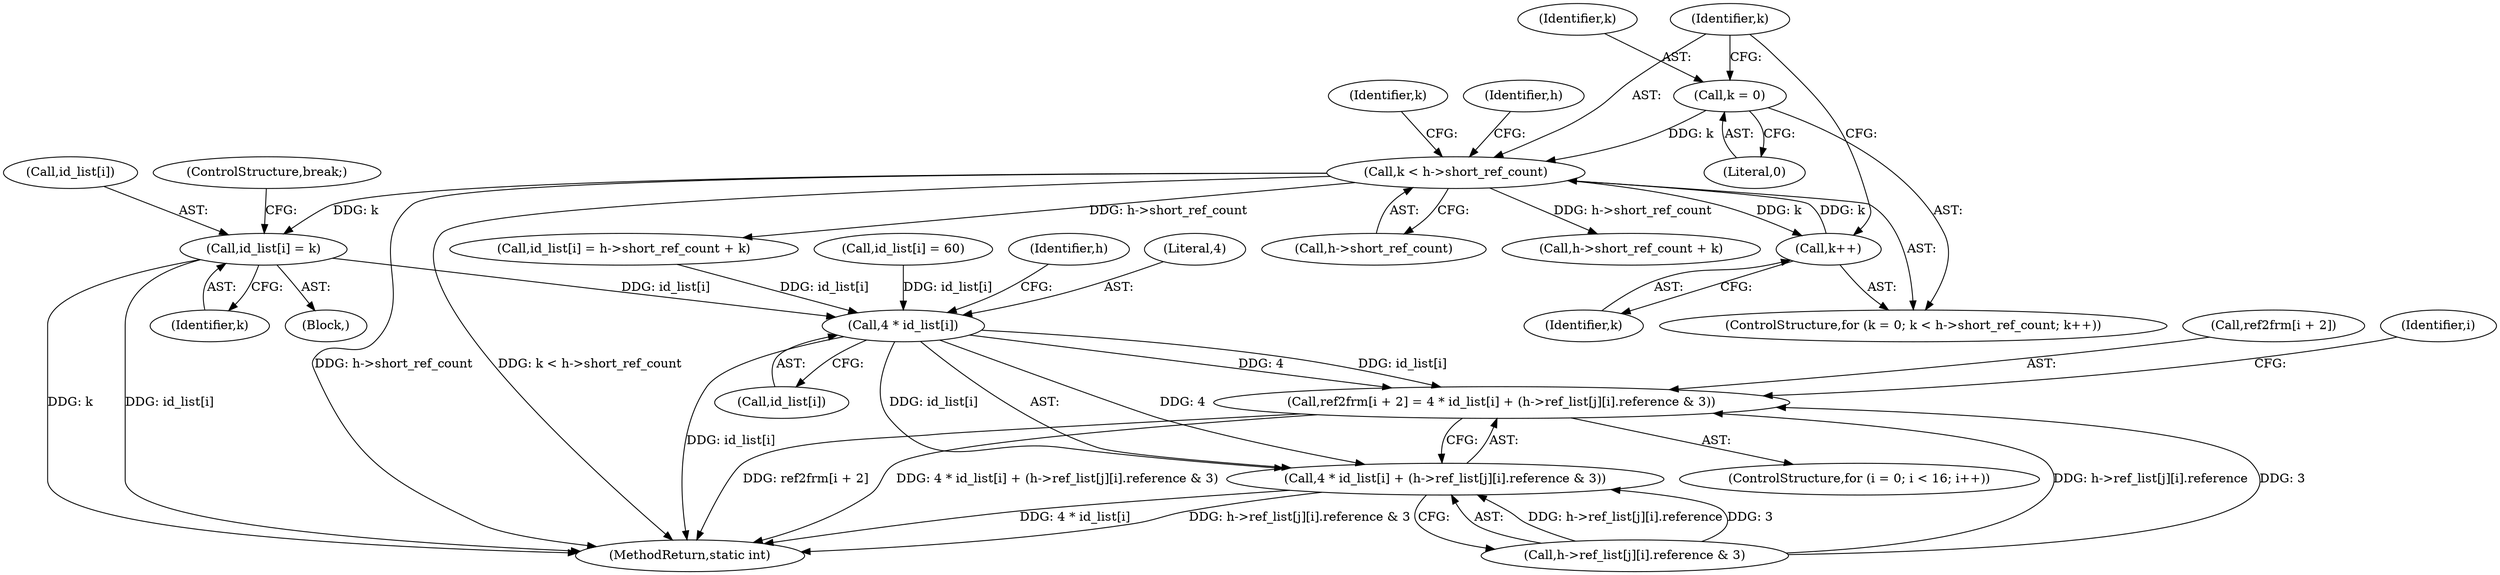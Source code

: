 digraph "0_FFmpeg_29ffeef5e73b8f41ff3a3f2242d356759c66f91f@array" {
"1003103" [label="(Call,id_list[i] = k)"];
"1003079" [label="(Call,k < h->short_ref_count)"];
"1003076" [label="(Call,k = 0)"];
"1003084" [label="(Call,k++)"];
"1003179" [label="(Call,4 * id_list[i])"];
"1003172" [label="(Call,ref2frm[i + 2] = 4 * id_list[i] + (h->ref_list[j][i].reference & 3))"];
"1003178" [label="(Call,4 * id_list[i] + (h->ref_list[j][i].reference & 3))"];
"1003163" [label="(ControlStructure,for (i = 0; i < 16; i++))"];
"1003172" [label="(Call,ref2frm[i + 2] = 4 * id_list[i] + (h->ref_list[j][i].reference & 3))"];
"1003104" [label="(Call,id_list[i])"];
"1003179" [label="(Call,4 * id_list[i])"];
"1003143" [label="(Call,id_list[i] = h->short_ref_count + k)"];
"1003078" [label="(Literal,0)"];
"1003107" [label="(Identifier,k)"];
"1003111" [label="(Identifier,k)"];
"1003084" [label="(Call,k++)"];
"1003184" [label="(Call,h->ref_list[j][i].reference & 3)"];
"1003108" [label="(ControlStructure,break;)"];
"1003173" [label="(Call,ref2frm[i + 2])"];
"1003103" [label="(Call,id_list[i] = k)"];
"1003181" [label="(Call,id_list[i])"];
"1003081" [label="(Call,h->short_ref_count)"];
"1003094" [label="(Identifier,h)"];
"1003076" [label="(Call,k = 0)"];
"1003426" [label="(MethodReturn,static int)"];
"1003085" [label="(Identifier,k)"];
"1003189" [label="(Identifier,h)"];
"1003080" [label="(Identifier,k)"];
"1003147" [label="(Call,h->short_ref_count + k)"];
"1003079" [label="(Call,k < h->short_ref_count)"];
"1003180" [label="(Literal,4)"];
"1003077" [label="(Identifier,k)"];
"1003075" [label="(ControlStructure,for (k = 0; k < h->short_ref_count; k++))"];
"1003022" [label="(Call,id_list[i] = 60)"];
"1003171" [label="(Identifier,i)"];
"1003178" [label="(Call,4 * id_list[i] + (h->ref_list[j][i].reference & 3))"];
"1003102" [label="(Block,)"];
"1003103" -> "1003102"  [label="AST: "];
"1003103" -> "1003107"  [label="CFG: "];
"1003104" -> "1003103"  [label="AST: "];
"1003107" -> "1003103"  [label="AST: "];
"1003108" -> "1003103"  [label="CFG: "];
"1003103" -> "1003426"  [label="DDG: id_list[i]"];
"1003103" -> "1003426"  [label="DDG: k"];
"1003079" -> "1003103"  [label="DDG: k"];
"1003103" -> "1003179"  [label="DDG: id_list[i]"];
"1003079" -> "1003075"  [label="AST: "];
"1003079" -> "1003081"  [label="CFG: "];
"1003080" -> "1003079"  [label="AST: "];
"1003081" -> "1003079"  [label="AST: "];
"1003094" -> "1003079"  [label="CFG: "];
"1003111" -> "1003079"  [label="CFG: "];
"1003079" -> "1003426"  [label="DDG: h->short_ref_count"];
"1003079" -> "1003426"  [label="DDG: k < h->short_ref_count"];
"1003076" -> "1003079"  [label="DDG: k"];
"1003084" -> "1003079"  [label="DDG: k"];
"1003079" -> "1003084"  [label="DDG: k"];
"1003079" -> "1003143"  [label="DDG: h->short_ref_count"];
"1003079" -> "1003147"  [label="DDG: h->short_ref_count"];
"1003076" -> "1003075"  [label="AST: "];
"1003076" -> "1003078"  [label="CFG: "];
"1003077" -> "1003076"  [label="AST: "];
"1003078" -> "1003076"  [label="AST: "];
"1003080" -> "1003076"  [label="CFG: "];
"1003084" -> "1003075"  [label="AST: "];
"1003084" -> "1003085"  [label="CFG: "];
"1003085" -> "1003084"  [label="AST: "];
"1003080" -> "1003084"  [label="CFG: "];
"1003179" -> "1003178"  [label="AST: "];
"1003179" -> "1003181"  [label="CFG: "];
"1003180" -> "1003179"  [label="AST: "];
"1003181" -> "1003179"  [label="AST: "];
"1003189" -> "1003179"  [label="CFG: "];
"1003179" -> "1003426"  [label="DDG: id_list[i]"];
"1003179" -> "1003172"  [label="DDG: 4"];
"1003179" -> "1003172"  [label="DDG: id_list[i]"];
"1003179" -> "1003178"  [label="DDG: 4"];
"1003179" -> "1003178"  [label="DDG: id_list[i]"];
"1003022" -> "1003179"  [label="DDG: id_list[i]"];
"1003143" -> "1003179"  [label="DDG: id_list[i]"];
"1003172" -> "1003163"  [label="AST: "];
"1003172" -> "1003178"  [label="CFG: "];
"1003173" -> "1003172"  [label="AST: "];
"1003178" -> "1003172"  [label="AST: "];
"1003171" -> "1003172"  [label="CFG: "];
"1003172" -> "1003426"  [label="DDG: ref2frm[i + 2]"];
"1003172" -> "1003426"  [label="DDG: 4 * id_list[i] + (h->ref_list[j][i].reference & 3)"];
"1003184" -> "1003172"  [label="DDG: h->ref_list[j][i].reference"];
"1003184" -> "1003172"  [label="DDG: 3"];
"1003178" -> "1003184"  [label="CFG: "];
"1003184" -> "1003178"  [label="AST: "];
"1003178" -> "1003426"  [label="DDG: 4 * id_list[i]"];
"1003178" -> "1003426"  [label="DDG: h->ref_list[j][i].reference & 3"];
"1003184" -> "1003178"  [label="DDG: h->ref_list[j][i].reference"];
"1003184" -> "1003178"  [label="DDG: 3"];
}
